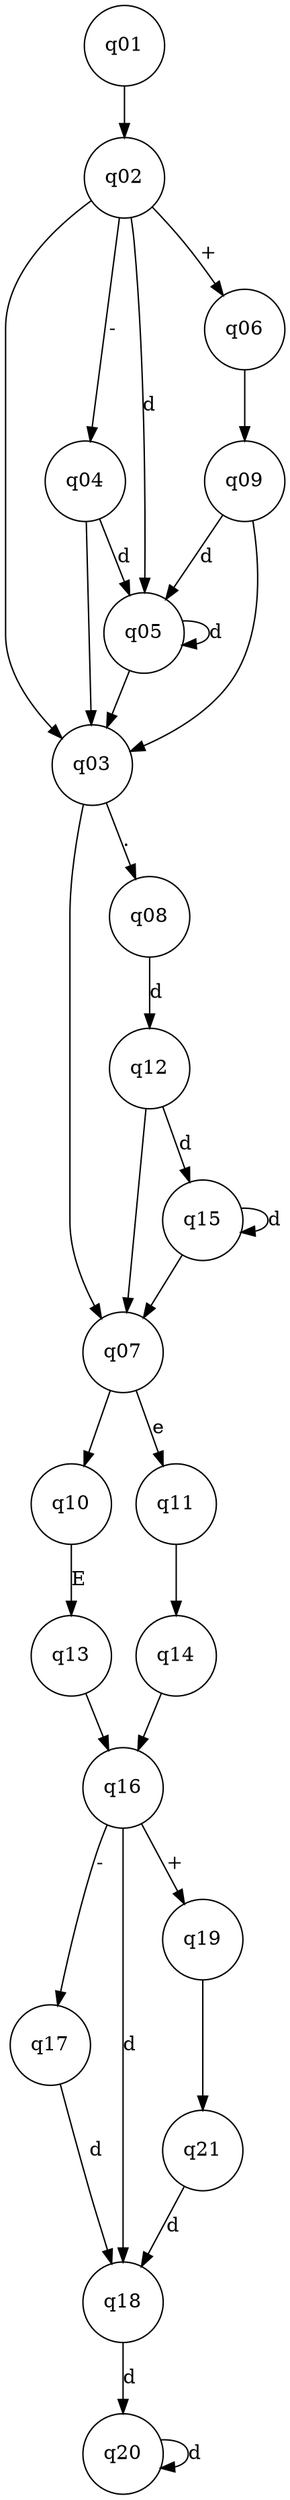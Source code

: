 digraph test {
	graph [dpi=100]
	graph [height=50 width=10]
	q01 [label=q01 shape=circle]
	q02 [label=q02 shape=circle]
	q03 [label=q03 shape=circle]
	q04 [label=q04 shape=circle]
	q05 [label=q05 shape=circle]
	q06 [label=q06 shape=circle]
	q07 [label=q07 shape=circle]
	q08 [label=q08 shape=circle]
	q09 [label=q09 shape=circle]
	q10 [label=q10 shape=circle]
	q11 [label=q11 shape=circle]
	q12 [label=q12 shape=circle]
	q13 [label=q13 shape=circle]
	q14 [label=q14 shape=circle]
	q15 [label=q15 shape=circle]
	q16 [label=q16 shape=circle]
	q17 [label=q17 shape=circle]
	q18 [label=q18 shape=circle]
	q19 [label=q19 shape=circle]
	q20 [label=q20 shape=circle]
	q21 [label=q21 shape=circle]
	q01 -> q02 [label=""]
	q02 -> q03 [label=""]
	q02 -> q04 [label="-"]
	q02 -> q05 [label=d]
	q02 -> q06 [label="+"]
	q03 -> q07 [label=""]
	q03 -> q08 [label="."]
	q04 -> q03 [label=""]
	q04 -> q05 [label=d]
	q05 -> q03 [label=""]
	q05 -> q05 [label=d]
	q06 -> q09 [label=""]
	q07 -> q10 [label=""]
	q07 -> q11 [label=e]
	q08 -> q12 [label=d]
	q09 -> q03 [label=""]
	q09 -> q05 [label=d]
	q10 -> q13 [label=E]
	q11 -> q14 [label=""]
	q12 -> q07 [label=""]
	q12 -> q15 [label=d]
	q13 -> q16 [label=""]
	q14 -> q16 [label=""]
	q15 -> q07 [label=""]
	q15 -> q15 [label=d]
	q16 -> q17 [label="-"]
	q16 -> q18 [label=d]
	q16 -> q19 [label="+"]
	q17 -> q18 [label=d]
	q18 -> q20 [label=d]
	q19 -> q21 [label=""]
	q20 -> q20 [label=d]
	q21 -> q18 [label=d]
}
